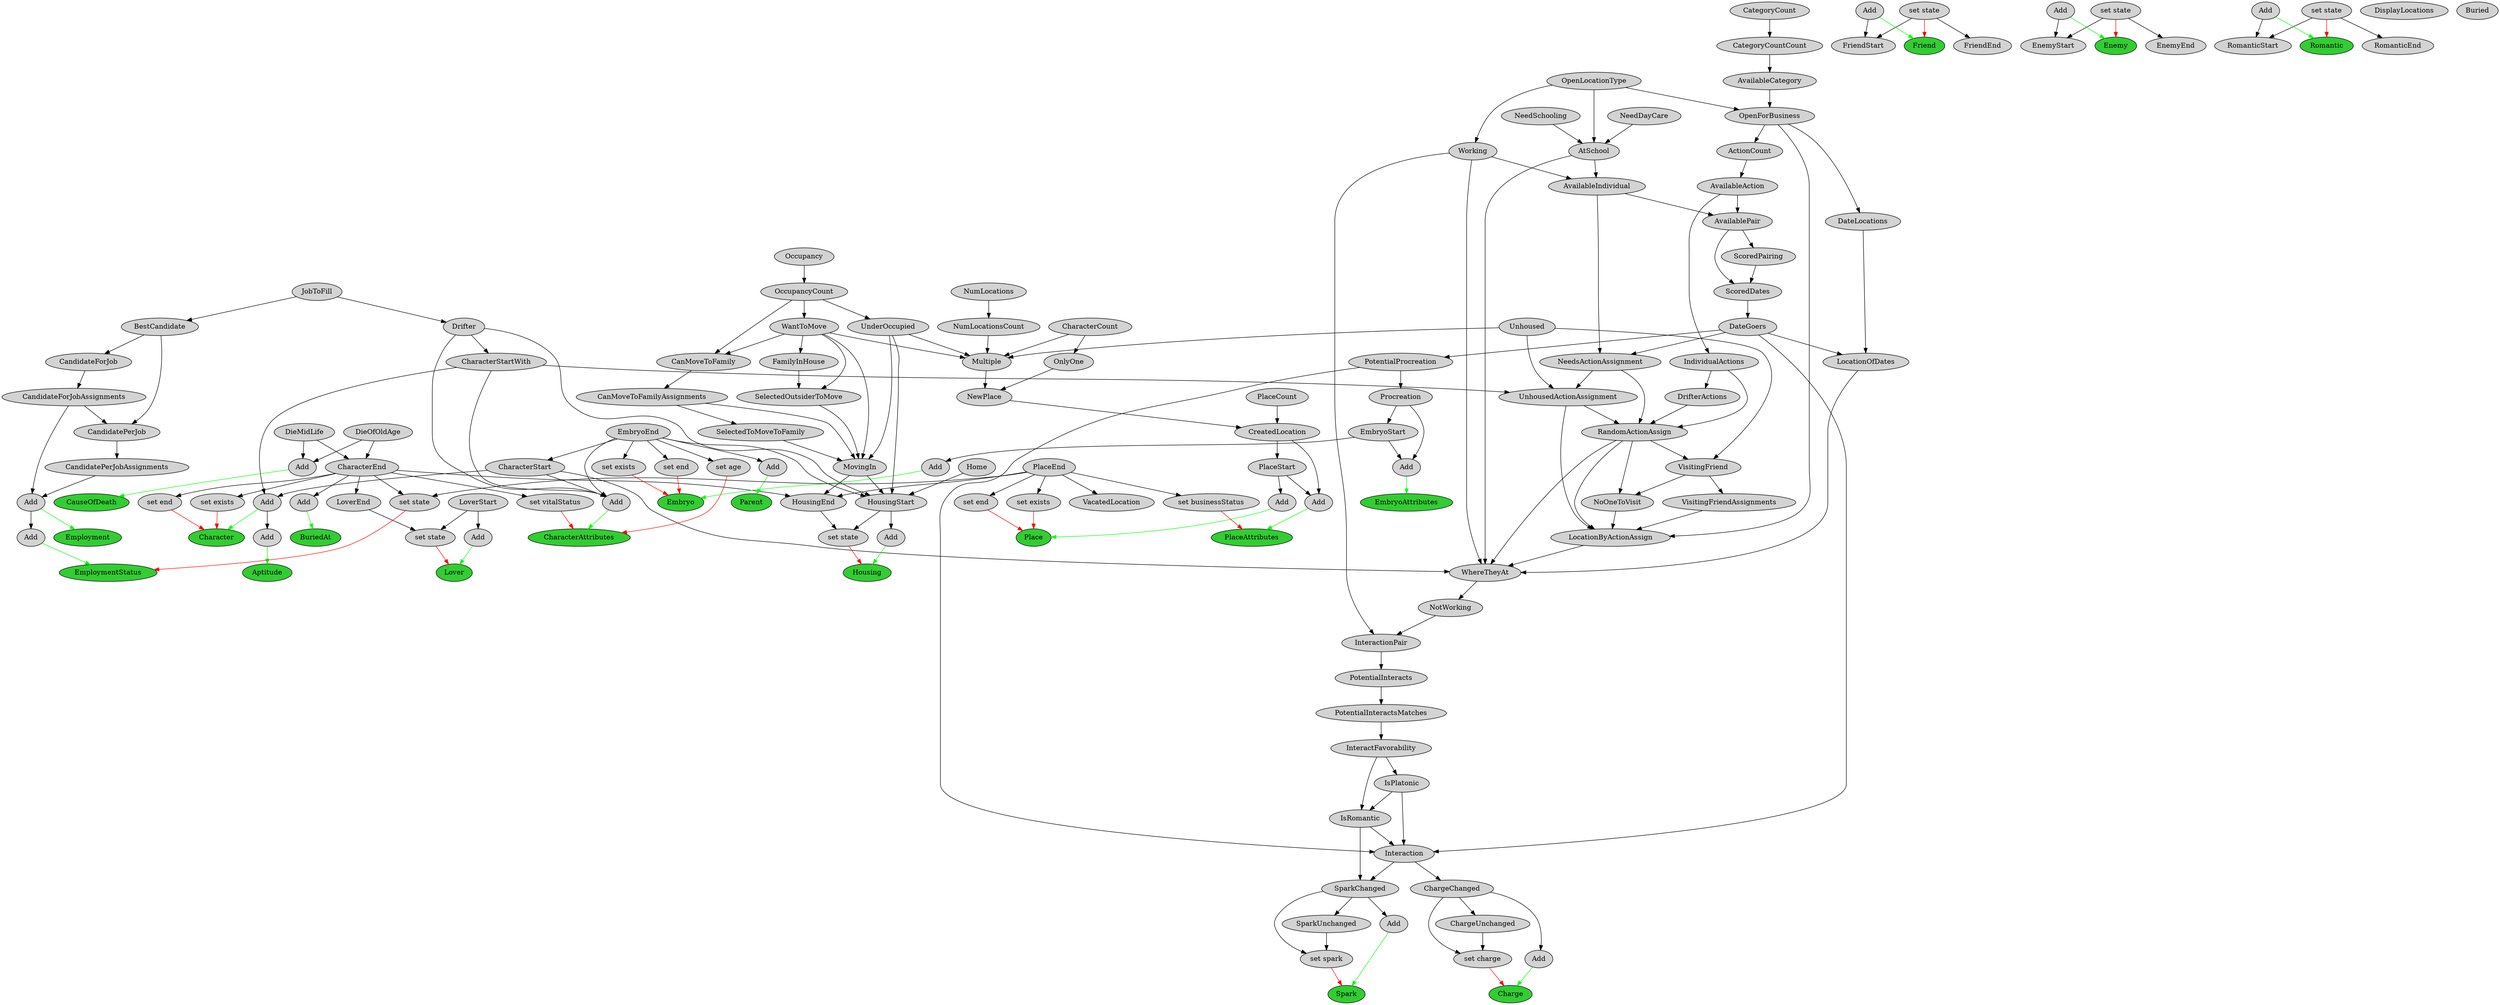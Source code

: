 digraph {
splines=true
node [ style="filled"]
v0 [ label = "Character" fillcolor="limegreen"];
v1 [ label = "set end"];
v2 [ label = "CharacterEnd"];
v3 [ label = "DieOfOldAge" rank="min"];
v4 [ label = "DieMidLife" rank="min"];
v5 [ label = "set exists"];
v6 [ label = "Add"];
v7 [ label = "CharacterStart"];
v8 [ label = "EmbryoEnd" rank="min"];
v9 [ label = "CharacterStartWith"];
v10 [ label = "Drifter"];
v11 [ label = "JobToFill" rank="min"];
v12 [ label = "CharacterAttributes" fillcolor="limegreen"];
v13 [ label = "set vitalStatus"];
v14 [ label = "set age"];
v15 [ label = "Add"];
v16 [ label = "CharacterCount" rank="min"];
v17 [ label = "Aptitude" fillcolor="limegreen"];
v18 [ label = "Add"];
v19 [ label = "CauseOfDeath" fillcolor="limegreen"];
v20 [ label = "Add"];
v21 [ label = "Charge" fillcolor="limegreen"];
v22 [ label = "set charge"];
v23 [ label = "ChargeChanged"];
v24 [ label = "Interaction"];
v25 [ label = "IsPlatonic"];
v26 [ label = "InteractFavorability"];
v27 [ label = "PotentialInteractsMatches"];
v28 [ label = "PotentialInteracts"];
v29 [ label = "InteractionPair"];
v30 [ label = "NotWorking"];
v31 [ label = "WhereTheyAt"];
v32 [ label = "AtSchool"];
v33 [ label = "OpenLocationType" rank="min"];
v34 [ label = "NeedDayCare" rank="min"];
v35 [ label = "NeedSchooling" rank="min"];
v36 [ label = "Working"];
v37 [ label = "LocationOfDates"];
v38 [ label = "DateLocations"];
v39 [ label = "OpenForBusiness"];
v40 [ label = "AvailableCategory"];
v41 [ label = "CategoryCountCount"];
v42 [ label = "CategoryCount" rank="min"];
v43 [ label = "DateGoers"];
v44 [ label = "ScoredDates"];
v45 [ label = "ScoredPairing"];
v46 [ label = "AvailablePair"];
v47 [ label = "AvailableAction"];
v48 [ label = "ActionCount"];
v49 [ label = "AvailableIndividual"];
v50 [ label = "RandomActionAssign"];
v51 [ label = "UnhousedActionAssignment"];
v52 [ label = "NeedsActionAssignment"];
v53 [ label = "Unhoused" rank="min"];
v54 [ label = "IndividualActions"];
v55 [ label = "DrifterActions"];
v56 [ label = "LocationByActionAssign"];
v57 [ label = "NoOneToVisit"];
v58 [ label = "VisitingFriend"];
v59 [ label = "VisitingFriendAssignments"];
v60 [ label = "IsRomantic"];
v61 [ label = "PotentialProcreation"];
v62 [ label = "ChargeUnchanged"];
v63 [ label = "Add"];
v64 [ label = "Friend" fillcolor="limegreen"];
v65 [ label = "set state" rank="min"];
v66 [ label = "Add" rank="min"];
v67 [ label = "FriendStart"];
v68 [ label = "FriendEnd"];
v69 [ label = "Enemy" fillcolor="limegreen"];
v70 [ label = "set state" rank="min"];
v71 [ label = "Add" rank="min"];
v72 [ label = "EnemyStart"];
v73 [ label = "EnemyEnd"];
v74 [ label = "Spark" fillcolor="limegreen"];
v75 [ label = "set spark"];
v76 [ label = "SparkChanged"];
v77 [ label = "SparkUnchanged"];
v78 [ label = "Add"];
v79 [ label = "Romantic" fillcolor="limegreen"];
v80 [ label = "set state" rank="min"];
v81 [ label = "Add" rank="min"];
v82 [ label = "RomanticStart"];
v83 [ label = "RomanticEnd"];
v84 [ label = "Lover" fillcolor="limegreen"];
v85 [ label = "set state"];
v86 [ label = "LoverEnd"];
v87 [ label = "LoverStart" rank="min"];
v88 [ label = "Add"];
v89 [ label = "Parent" fillcolor="limegreen"];
v90 [ label = "Add"];
v91 [ label = "Embryo" fillcolor="limegreen"];
v92 [ label = "set end"];
v93 [ label = "set exists"];
v94 [ label = "Add"];
v95 [ label = "EmbryoStart"];
v96 [ label = "Procreation"];
v97 [ label = "EmbryoAttributes" fillcolor="limegreen"];
v98 [ label = "Add"];
v99 [ label = "Place" fillcolor="limegreen"];
v100 [ label = "set end"];
v101 [ label = "PlaceEnd" rank="min"];
v102 [ label = "set exists"];
v103 [ label = "Add"];
v104 [ label = "PlaceStart"];
v105 [ label = "CreatedLocation"];
v106 [ label = "NewPlace"];
v107 [ label = "OnlyOne"];
v108 [ label = "Multiple"];
v109 [ label = "WantToMove"];
v110 [ label = "OccupancyCount"];
v111 [ label = "Occupancy" rank="min"];
v112 [ label = "UnderOccupied"];
v113 [ label = "NumLocationsCount"];
v114 [ label = "NumLocations" rank="min"];
v115 [ label = "PlaceCount" rank="min"];
v116 [ label = "PlaceAttributes" fillcolor="limegreen"];
v117 [ label = "set businessStatus"];
v118 [ label = "Add"];
v119 [ label = "VacatedLocation"];
v120 [ label = "DisplayLocations" rank="min"];
v121 [ label = "Housing" fillcolor="limegreen"];
v122 [ label = "set state"];
v123 [ label = "HousingEnd"];
v124 [ label = "MovingIn"];
v125 [ label = "SelectedToMoveToFamily"];
v126 [ label = "CanMoveToFamilyAssignments"];
v127 [ label = "CanMoveToFamily"];
v128 [ label = "SelectedOutsiderToMove"];
v129 [ label = "FamilyInHouse"];
v130 [ label = "HousingStart"];
v131 [ label = "Home" rank="min"];
v132 [ label = "Add"];
v133 [ label = "BuriedAt" fillcolor="limegreen"];
v134 [ label = "Add"];
v135 [ label = "Buried" rank="min"];
v136 [ label = "Employment" fillcolor="limegreen"];
v137 [ label = "Add"];
v138 [ label = "CandidatePerJobAssignments"];
v139 [ label = "CandidatePerJob"];
v140 [ label = "CandidateForJobAssignments"];
v141 [ label = "CandidateForJob"];
v142 [ label = "BestCandidate"];
v143 [ label = "EmploymentStatus" fillcolor="limegreen"];
v144 [ label = "set state"];
v145 [ label = "Add"];
v1 -> v0 [ color="red" ]
v2 -> v1
v3 -> v2
v4 -> v2
v5 -> v0 [ color="red" ]
v2 -> v5
v6 -> v0 [ color="green" ]
v7 -> v6
v8 -> v7
v9 -> v6
v10 -> v9
v11 -> v10
v13 -> v12 [ color="red" ]
v2 -> v13
v14 -> v12 [ color="red" ]
v8 -> v14
v15 -> v12 [ color="green" ]
v9 -> v15
v10 -> v15
v7 -> v15
v8 -> v15
v18 -> v17 [ color="green" ]
v6 -> v18
v20 -> v19 [ color="green" ]
v3 -> v20
v4 -> v20
v22 -> v21 [ color="red" ]
v23 -> v22
v24 -> v23
v25 -> v24
v26 -> v25
v27 -> v26
v28 -> v27
v29 -> v28
v30 -> v29
v31 -> v30
v32 -> v31
v33 -> v32
v34 -> v32
v35 -> v32
v36 -> v31
v33 -> v36
v37 -> v31
v38 -> v37
v39 -> v38
v40 -> v39
v41 -> v40
v42 -> v41
v33 -> v39
v43 -> v37
v44 -> v43
v45 -> v44
v46 -> v45
v47 -> v46
v48 -> v47
v39 -> v48
v49 -> v46
v36 -> v49
v32 -> v49
v46 -> v44
v50 -> v31
v51 -> v50
v52 -> v51
v43 -> v52
v49 -> v52
v53 -> v51
v9 -> v51
v54 -> v50
v47 -> v54
v52 -> v50
v55 -> v50
v54 -> v55
v56 -> v31
v50 -> v56
v57 -> v56
v58 -> v57
v53 -> v58
v50 -> v58
v50 -> v57
v59 -> v56
v58 -> v59
v51 -> v56
v39 -> v56
v7 -> v31
v36 -> v29
v60 -> v24
v25 -> v60
v26 -> v60
v43 -> v24
v61 -> v24
v43 -> v61
v62 -> v22
v23 -> v62
v63 -> v21 [ color="green" ]
v23 -> v63
v65 -> v64 [ color="red" ]
v66 -> v64 [ color="green" ]
v66 -> v67
v65 -> v67
v65 -> v68
v70 -> v69 [ color="red" ]
v71 -> v69 [ color="green" ]
v71 -> v72
v70 -> v72
v70 -> v73
v75 -> v74 [ color="red" ]
v76 -> v75
v24 -> v76
v60 -> v76
v77 -> v75
v76 -> v77
v78 -> v74 [ color="green" ]
v76 -> v78
v80 -> v79 [ color="red" ]
v81 -> v79 [ color="green" ]
v81 -> v82
v80 -> v82
v80 -> v83
v85 -> v84 [ color="red" ]
v86 -> v85
v2 -> v86
v87 -> v85
v88 -> v84 [ color="green" ]
v87 -> v88
v90 -> v89 [ color="green" ]
v8 -> v90
v92 -> v91 [ color="red" ]
v8 -> v92
v93 -> v91 [ color="red" ]
v8 -> v93
v94 -> v91 [ color="green" ]
v95 -> v94
v96 -> v95
v61 -> v96
v98 -> v97 [ color="green" ]
v95 -> v98
v96 -> v98
v100 -> v99 [ color="red" ]
v101 -> v100
v102 -> v99 [ color="red" ]
v101 -> v102
v103 -> v99 [ color="green" ]
v104 -> v103
v105 -> v104
v106 -> v105
v107 -> v106
v16 -> v107
v108 -> v106
v109 -> v108
v110 -> v109
v111 -> v110
v53 -> v108
v112 -> v108
v110 -> v112
v113 -> v108
v114 -> v113
v16 -> v108
v115 -> v105
v117 -> v116 [ color="red" ]
v101 -> v117
v118 -> v116 [ color="green" ]
v104 -> v118
v105 -> v118
v101 -> v119
v122 -> v121 [ color="red" ]
v123 -> v122
v2 -> v123
v101 -> v123
v124 -> v123
v125 -> v124
v126 -> v125
v127 -> v126
v109 -> v127
v110 -> v127
v126 -> v124
v128 -> v124
v129 -> v128
v109 -> v129
v109 -> v128
v112 -> v124
v109 -> v124
v130 -> v122
v8 -> v130
v131 -> v130
v112 -> v130
v10 -> v130
v124 -> v130
v132 -> v121 [ color="green" ]
v130 -> v132
v134 -> v133 [ color="green" ]
v2 -> v134
v137 -> v136 [ color="green" ]
v138 -> v137
v139 -> v138
v140 -> v139
v141 -> v140
v142 -> v141
v11 -> v142
v142 -> v139
v140 -> v137
v144 -> v143 [ color="red" ]
v2 -> v144
v101 -> v144
v145 -> v143 [ color="green" ]
v137 -> v145
}
